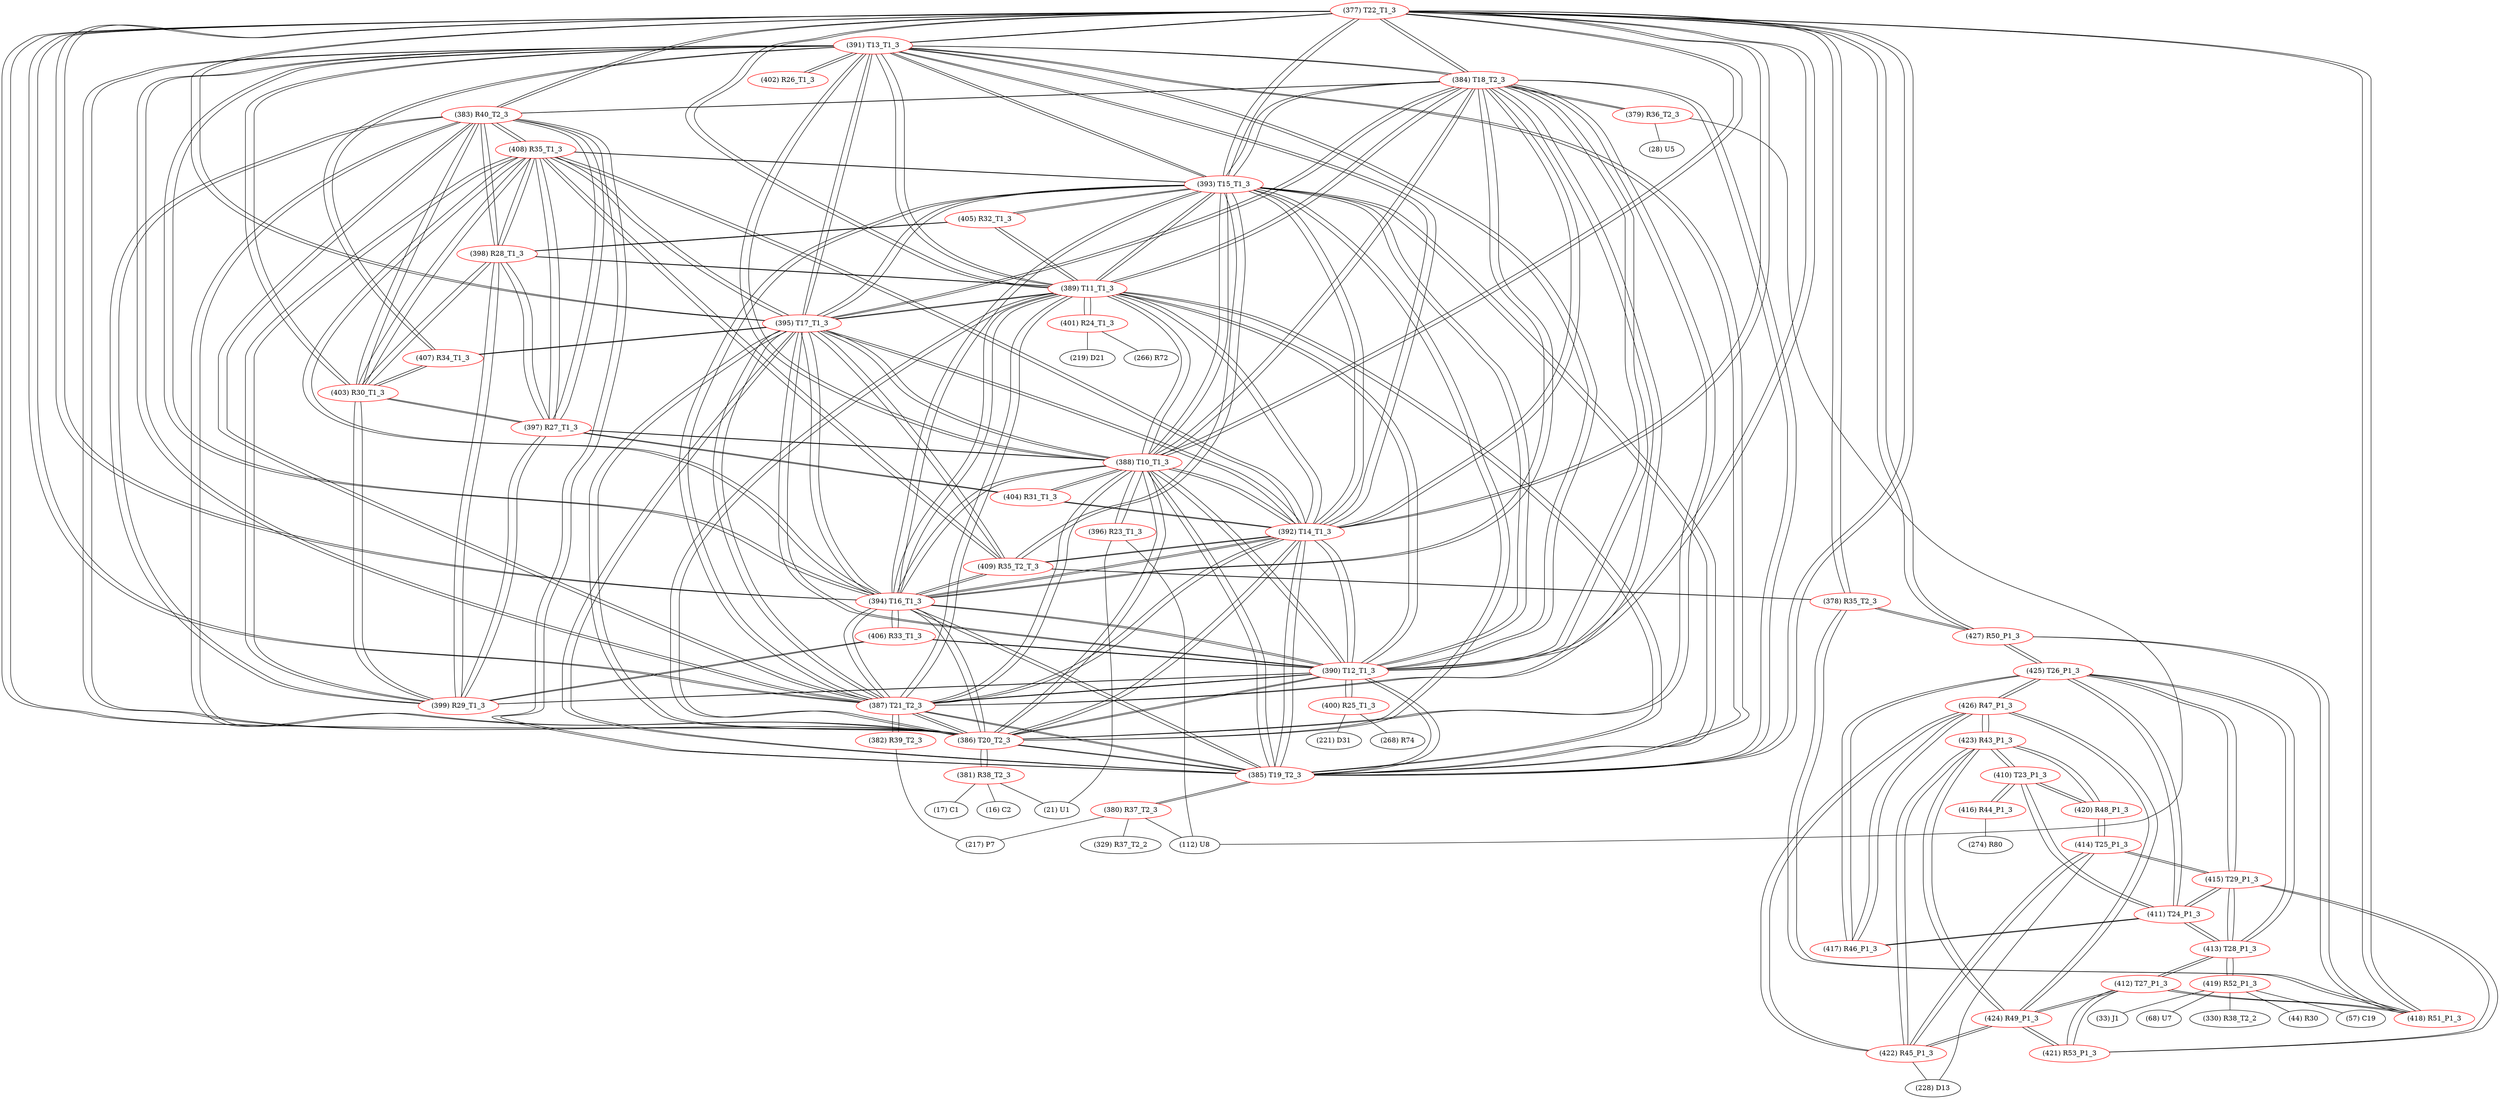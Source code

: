graph {
	377 [label="(377) T22_T1_3" color=red]
	391 [label="(391) T13_T1_3"]
	384 [label="(384) T18_T2_3"]
	385 [label="(385) T19_T2_3"]
	390 [label="(390) T12_T1_3"]
	393 [label="(393) T15_T1_3"]
	392 [label="(392) T14_T1_3"]
	386 [label="(386) T20_T2_3"]
	387 [label="(387) T21_T2_3"]
	389 [label="(389) T11_T1_3"]
	388 [label="(388) T10_T1_3"]
	394 [label="(394) T16_T1_3"]
	395 [label="(395) T17_T1_3"]
	383 [label="(383) R40_T2_3"]
	418 [label="(418) R51_P1_3"]
	427 [label="(427) R50_P1_3"]
	378 [label="(378) R35_T2_3"]
	378 [label="(378) R35_T2_3" color=red]
	409 [label="(409) R35_T2_T_3"]
	418 [label="(418) R51_P1_3"]
	427 [label="(427) R50_P1_3"]
	377 [label="(377) T22_T1_3"]
	379 [label="(379) R36_T2_3" color=red]
	28 [label="(28) U5"]
	112 [label="(112) U8"]
	384 [label="(384) T18_T2_3"]
	380 [label="(380) R37_T2_3" color=red]
	217 [label="(217) P7"]
	112 [label="(112) U8"]
	329 [label="(329) R37_T2_2"]
	385 [label="(385) T19_T2_3"]
	381 [label="(381) R38_T2_3" color=red]
	16 [label="(16) C2"]
	21 [label="(21) U1"]
	17 [label="(17) C1"]
	386 [label="(386) T20_T2_3"]
	382 [label="(382) R39_T2_3" color=red]
	217 [label="(217) P7"]
	387 [label="(387) T21_T2_3"]
	383 [label="(383) R40_T2_3" color=red]
	385 [label="(385) T19_T2_3"]
	386 [label="(386) T20_T2_3"]
	387 [label="(387) T21_T2_3"]
	377 [label="(377) T22_T1_3"]
	384 [label="(384) T18_T2_3"]
	399 [label="(399) R29_T1_3"]
	398 [label="(398) R28_T1_3"]
	403 [label="(403) R30_T1_3"]
	397 [label="(397) R27_T1_3"]
	408 [label="(408) R35_T1_3"]
	384 [label="(384) T18_T2_3" color=red]
	391 [label="(391) T13_T1_3"]
	385 [label="(385) T19_T2_3"]
	390 [label="(390) T12_T1_3"]
	393 [label="(393) T15_T1_3"]
	392 [label="(392) T14_T1_3"]
	386 [label="(386) T20_T2_3"]
	387 [label="(387) T21_T2_3"]
	389 [label="(389) T11_T1_3"]
	388 [label="(388) T10_T1_3"]
	377 [label="(377) T22_T1_3"]
	394 [label="(394) T16_T1_3"]
	395 [label="(395) T17_T1_3"]
	383 [label="(383) R40_T2_3"]
	379 [label="(379) R36_T2_3"]
	385 [label="(385) T19_T2_3" color=red]
	391 [label="(391) T13_T1_3"]
	384 [label="(384) T18_T2_3"]
	390 [label="(390) T12_T1_3"]
	393 [label="(393) T15_T1_3"]
	392 [label="(392) T14_T1_3"]
	386 [label="(386) T20_T2_3"]
	387 [label="(387) T21_T2_3"]
	389 [label="(389) T11_T1_3"]
	388 [label="(388) T10_T1_3"]
	377 [label="(377) T22_T1_3"]
	394 [label="(394) T16_T1_3"]
	395 [label="(395) T17_T1_3"]
	383 [label="(383) R40_T2_3"]
	380 [label="(380) R37_T2_3"]
	386 [label="(386) T20_T2_3" color=red]
	391 [label="(391) T13_T1_3"]
	384 [label="(384) T18_T2_3"]
	385 [label="(385) T19_T2_3"]
	390 [label="(390) T12_T1_3"]
	393 [label="(393) T15_T1_3"]
	392 [label="(392) T14_T1_3"]
	387 [label="(387) T21_T2_3"]
	389 [label="(389) T11_T1_3"]
	388 [label="(388) T10_T1_3"]
	377 [label="(377) T22_T1_3"]
	394 [label="(394) T16_T1_3"]
	395 [label="(395) T17_T1_3"]
	383 [label="(383) R40_T2_3"]
	381 [label="(381) R38_T2_3"]
	387 [label="(387) T21_T2_3" color=red]
	391 [label="(391) T13_T1_3"]
	384 [label="(384) T18_T2_3"]
	385 [label="(385) T19_T2_3"]
	390 [label="(390) T12_T1_3"]
	393 [label="(393) T15_T1_3"]
	392 [label="(392) T14_T1_3"]
	386 [label="(386) T20_T2_3"]
	389 [label="(389) T11_T1_3"]
	388 [label="(388) T10_T1_3"]
	377 [label="(377) T22_T1_3"]
	394 [label="(394) T16_T1_3"]
	395 [label="(395) T17_T1_3"]
	383 [label="(383) R40_T2_3"]
	382 [label="(382) R39_T2_3"]
	388 [label="(388) T10_T1_3" color=red]
	391 [label="(391) T13_T1_3"]
	384 [label="(384) T18_T2_3"]
	385 [label="(385) T19_T2_3"]
	390 [label="(390) T12_T1_3"]
	393 [label="(393) T15_T1_3"]
	392 [label="(392) T14_T1_3"]
	386 [label="(386) T20_T2_3"]
	387 [label="(387) T21_T2_3"]
	389 [label="(389) T11_T1_3"]
	377 [label="(377) T22_T1_3"]
	394 [label="(394) T16_T1_3"]
	395 [label="(395) T17_T1_3"]
	396 [label="(396) R23_T1_3"]
	397 [label="(397) R27_T1_3"]
	404 [label="(404) R31_T1_3"]
	389 [label="(389) T11_T1_3" color=red]
	391 [label="(391) T13_T1_3"]
	384 [label="(384) T18_T2_3"]
	385 [label="(385) T19_T2_3"]
	390 [label="(390) T12_T1_3"]
	393 [label="(393) T15_T1_3"]
	392 [label="(392) T14_T1_3"]
	386 [label="(386) T20_T2_3"]
	387 [label="(387) T21_T2_3"]
	388 [label="(388) T10_T1_3"]
	377 [label="(377) T22_T1_3"]
	394 [label="(394) T16_T1_3"]
	395 [label="(395) T17_T1_3"]
	401 [label="(401) R24_T1_3"]
	405 [label="(405) R32_T1_3"]
	398 [label="(398) R28_T1_3"]
	390 [label="(390) T12_T1_3" color=red]
	391 [label="(391) T13_T1_3"]
	384 [label="(384) T18_T2_3"]
	385 [label="(385) T19_T2_3"]
	393 [label="(393) T15_T1_3"]
	392 [label="(392) T14_T1_3"]
	386 [label="(386) T20_T2_3"]
	387 [label="(387) T21_T2_3"]
	389 [label="(389) T11_T1_3"]
	388 [label="(388) T10_T1_3"]
	377 [label="(377) T22_T1_3"]
	394 [label="(394) T16_T1_3"]
	395 [label="(395) T17_T1_3"]
	406 [label="(406) R33_T1_3"]
	399 [label="(399) R29_T1_3"]
	400 [label="(400) R25_T1_3"]
	391 [label="(391) T13_T1_3" color=red]
	384 [label="(384) T18_T2_3"]
	385 [label="(385) T19_T2_3"]
	390 [label="(390) T12_T1_3"]
	393 [label="(393) T15_T1_3"]
	392 [label="(392) T14_T1_3"]
	386 [label="(386) T20_T2_3"]
	387 [label="(387) T21_T2_3"]
	389 [label="(389) T11_T1_3"]
	388 [label="(388) T10_T1_3"]
	377 [label="(377) T22_T1_3"]
	394 [label="(394) T16_T1_3"]
	395 [label="(395) T17_T1_3"]
	403 [label="(403) R30_T1_3"]
	407 [label="(407) R34_T1_3"]
	402 [label="(402) R26_T1_3"]
	392 [label="(392) T14_T1_3" color=red]
	391 [label="(391) T13_T1_3"]
	384 [label="(384) T18_T2_3"]
	385 [label="(385) T19_T2_3"]
	390 [label="(390) T12_T1_3"]
	393 [label="(393) T15_T1_3"]
	386 [label="(386) T20_T2_3"]
	387 [label="(387) T21_T2_3"]
	389 [label="(389) T11_T1_3"]
	388 [label="(388) T10_T1_3"]
	377 [label="(377) T22_T1_3"]
	394 [label="(394) T16_T1_3"]
	395 [label="(395) T17_T1_3"]
	409 [label="(409) R35_T2_T_3"]
	408 [label="(408) R35_T1_3"]
	404 [label="(404) R31_T1_3"]
	393 [label="(393) T15_T1_3" color=red]
	391 [label="(391) T13_T1_3"]
	384 [label="(384) T18_T2_3"]
	385 [label="(385) T19_T2_3"]
	390 [label="(390) T12_T1_3"]
	392 [label="(392) T14_T1_3"]
	386 [label="(386) T20_T2_3"]
	387 [label="(387) T21_T2_3"]
	389 [label="(389) T11_T1_3"]
	388 [label="(388) T10_T1_3"]
	377 [label="(377) T22_T1_3"]
	394 [label="(394) T16_T1_3"]
	395 [label="(395) T17_T1_3"]
	409 [label="(409) R35_T2_T_3"]
	408 [label="(408) R35_T1_3"]
	405 [label="(405) R32_T1_3"]
	394 [label="(394) T16_T1_3" color=red]
	391 [label="(391) T13_T1_3"]
	384 [label="(384) T18_T2_3"]
	385 [label="(385) T19_T2_3"]
	390 [label="(390) T12_T1_3"]
	393 [label="(393) T15_T1_3"]
	392 [label="(392) T14_T1_3"]
	386 [label="(386) T20_T2_3"]
	387 [label="(387) T21_T2_3"]
	389 [label="(389) T11_T1_3"]
	388 [label="(388) T10_T1_3"]
	377 [label="(377) T22_T1_3"]
	395 [label="(395) T17_T1_3"]
	409 [label="(409) R35_T2_T_3"]
	408 [label="(408) R35_T1_3"]
	406 [label="(406) R33_T1_3"]
	395 [label="(395) T17_T1_3" color=red]
	391 [label="(391) T13_T1_3"]
	384 [label="(384) T18_T2_3"]
	385 [label="(385) T19_T2_3"]
	390 [label="(390) T12_T1_3"]
	393 [label="(393) T15_T1_3"]
	392 [label="(392) T14_T1_3"]
	386 [label="(386) T20_T2_3"]
	387 [label="(387) T21_T2_3"]
	389 [label="(389) T11_T1_3"]
	388 [label="(388) T10_T1_3"]
	377 [label="(377) T22_T1_3"]
	394 [label="(394) T16_T1_3"]
	409 [label="(409) R35_T2_T_3"]
	408 [label="(408) R35_T1_3"]
	407 [label="(407) R34_T1_3"]
	396 [label="(396) R23_T1_3" color=red]
	112 [label="(112) U8"]
	21 [label="(21) U1"]
	388 [label="(388) T10_T1_3"]
	397 [label="(397) R27_T1_3" color=red]
	383 [label="(383) R40_T2_3"]
	399 [label="(399) R29_T1_3"]
	398 [label="(398) R28_T1_3"]
	403 [label="(403) R30_T1_3"]
	408 [label="(408) R35_T1_3"]
	388 [label="(388) T10_T1_3"]
	404 [label="(404) R31_T1_3"]
	398 [label="(398) R28_T1_3" color=red]
	383 [label="(383) R40_T2_3"]
	399 [label="(399) R29_T1_3"]
	403 [label="(403) R30_T1_3"]
	397 [label="(397) R27_T1_3"]
	408 [label="(408) R35_T1_3"]
	405 [label="(405) R32_T1_3"]
	389 [label="(389) T11_T1_3"]
	399 [label="(399) R29_T1_3" color=red]
	383 [label="(383) R40_T2_3"]
	398 [label="(398) R28_T1_3"]
	403 [label="(403) R30_T1_3"]
	397 [label="(397) R27_T1_3"]
	408 [label="(408) R35_T1_3"]
	406 [label="(406) R33_T1_3"]
	390 [label="(390) T12_T1_3"]
	400 [label="(400) R25_T1_3" color=red]
	221 [label="(221) D31"]
	268 [label="(268) R74"]
	390 [label="(390) T12_T1_3"]
	401 [label="(401) R24_T1_3" color=red]
	266 [label="(266) R72"]
	219 [label="(219) D21"]
	389 [label="(389) T11_T1_3"]
	402 [label="(402) R26_T1_3" color=red]
	391 [label="(391) T13_T1_3"]
	403 [label="(403) R30_T1_3" color=red]
	383 [label="(383) R40_T2_3"]
	399 [label="(399) R29_T1_3"]
	398 [label="(398) R28_T1_3"]
	397 [label="(397) R27_T1_3"]
	408 [label="(408) R35_T1_3"]
	407 [label="(407) R34_T1_3"]
	391 [label="(391) T13_T1_3"]
	404 [label="(404) R31_T1_3" color=red]
	397 [label="(397) R27_T1_3"]
	388 [label="(388) T10_T1_3"]
	392 [label="(392) T14_T1_3"]
	405 [label="(405) R32_T1_3" color=red]
	393 [label="(393) T15_T1_3"]
	389 [label="(389) T11_T1_3"]
	398 [label="(398) R28_T1_3"]
	406 [label="(406) R33_T1_3" color=red]
	394 [label="(394) T16_T1_3"]
	390 [label="(390) T12_T1_3"]
	399 [label="(399) R29_T1_3"]
	407 [label="(407) R34_T1_3" color=red]
	395 [label="(395) T17_T1_3"]
	403 [label="(403) R30_T1_3"]
	391 [label="(391) T13_T1_3"]
	408 [label="(408) R35_T1_3" color=red]
	393 [label="(393) T15_T1_3"]
	394 [label="(394) T16_T1_3"]
	392 [label="(392) T14_T1_3"]
	395 [label="(395) T17_T1_3"]
	409 [label="(409) R35_T2_T_3"]
	383 [label="(383) R40_T2_3"]
	399 [label="(399) R29_T1_3"]
	398 [label="(398) R28_T1_3"]
	403 [label="(403) R30_T1_3"]
	397 [label="(397) R27_T1_3"]
	409 [label="(409) R35_T2_T_3" color=red]
	393 [label="(393) T15_T1_3"]
	394 [label="(394) T16_T1_3"]
	392 [label="(392) T14_T1_3"]
	395 [label="(395) T17_T1_3"]
	408 [label="(408) R35_T1_3"]
	378 [label="(378) R35_T2_3"]
	410 [label="(410) T23_P1_3" color=red]
	420 [label="(420) R48_P1_3"]
	423 [label="(423) R43_P1_3"]
	411 [label="(411) T24_P1_3"]
	416 [label="(416) R44_P1_3"]
	411 [label="(411) T24_P1_3" color=red]
	425 [label="(425) T26_P1_3"]
	415 [label="(415) T29_P1_3"]
	413 [label="(413) T28_P1_3"]
	417 [label="(417) R46_P1_3"]
	410 [label="(410) T23_P1_3"]
	412 [label="(412) T27_P1_3" color=red]
	418 [label="(418) R51_P1_3"]
	413 [label="(413) T28_P1_3"]
	421 [label="(421) R53_P1_3"]
	424 [label="(424) R49_P1_3"]
	413 [label="(413) T28_P1_3" color=red]
	425 [label="(425) T26_P1_3"]
	411 [label="(411) T24_P1_3"]
	415 [label="(415) T29_P1_3"]
	419 [label="(419) R52_P1_3"]
	412 [label="(412) T27_P1_3"]
	414 [label="(414) T25_P1_3" color=red]
	415 [label="(415) T29_P1_3"]
	420 [label="(420) R48_P1_3"]
	422 [label="(422) R45_P1_3"]
	228 [label="(228) D13"]
	415 [label="(415) T29_P1_3" color=red]
	425 [label="(425) T26_P1_3"]
	411 [label="(411) T24_P1_3"]
	413 [label="(413) T28_P1_3"]
	414 [label="(414) T25_P1_3"]
	421 [label="(421) R53_P1_3"]
	416 [label="(416) R44_P1_3" color=red]
	274 [label="(274) R80"]
	410 [label="(410) T23_P1_3"]
	417 [label="(417) R46_P1_3" color=red]
	425 [label="(425) T26_P1_3"]
	426 [label="(426) R47_P1_3"]
	411 [label="(411) T24_P1_3"]
	418 [label="(418) R51_P1_3" color=red]
	412 [label="(412) T27_P1_3"]
	427 [label="(427) R50_P1_3"]
	377 [label="(377) T22_T1_3"]
	378 [label="(378) R35_T2_3"]
	419 [label="(419) R52_P1_3" color=red]
	44 [label="(44) R30"]
	57 [label="(57) C19"]
	33 [label="(33) J1"]
	68 [label="(68) U7"]
	330 [label="(330) R38_T2_2"]
	413 [label="(413) T28_P1_3"]
	420 [label="(420) R48_P1_3" color=red]
	414 [label="(414) T25_P1_3"]
	410 [label="(410) T23_P1_3"]
	423 [label="(423) R43_P1_3"]
	421 [label="(421) R53_P1_3" color=red]
	415 [label="(415) T29_P1_3"]
	412 [label="(412) T27_P1_3"]
	424 [label="(424) R49_P1_3"]
	422 [label="(422) R45_P1_3" color=red]
	426 [label="(426) R47_P1_3"]
	423 [label="(423) R43_P1_3"]
	424 [label="(424) R49_P1_3"]
	414 [label="(414) T25_P1_3"]
	228 [label="(228) D13"]
	423 [label="(423) R43_P1_3" color=red]
	420 [label="(420) R48_P1_3"]
	410 [label="(410) T23_P1_3"]
	426 [label="(426) R47_P1_3"]
	422 [label="(422) R45_P1_3"]
	424 [label="(424) R49_P1_3"]
	424 [label="(424) R49_P1_3" color=red]
	426 [label="(426) R47_P1_3"]
	422 [label="(422) R45_P1_3"]
	423 [label="(423) R43_P1_3"]
	412 [label="(412) T27_P1_3"]
	421 [label="(421) R53_P1_3"]
	425 [label="(425) T26_P1_3" color=red]
	427 [label="(427) R50_P1_3"]
	411 [label="(411) T24_P1_3"]
	415 [label="(415) T29_P1_3"]
	413 [label="(413) T28_P1_3"]
	417 [label="(417) R46_P1_3"]
	426 [label="(426) R47_P1_3"]
	426 [label="(426) R47_P1_3" color=red]
	422 [label="(422) R45_P1_3"]
	423 [label="(423) R43_P1_3"]
	424 [label="(424) R49_P1_3"]
	425 [label="(425) T26_P1_3"]
	417 [label="(417) R46_P1_3"]
	427 [label="(427) R50_P1_3" color=red]
	425 [label="(425) T26_P1_3"]
	418 [label="(418) R51_P1_3"]
	377 [label="(377) T22_T1_3"]
	378 [label="(378) R35_T2_3"]
	377 -- 391
	377 -- 384
	377 -- 385
	377 -- 390
	377 -- 393
	377 -- 392
	377 -- 386
	377 -- 387
	377 -- 389
	377 -- 388
	377 -- 394
	377 -- 395
	377 -- 383
	377 -- 418
	377 -- 427
	377 -- 378
	378 -- 409
	378 -- 418
	378 -- 427
	378 -- 377
	379 -- 28
	379 -- 112
	379 -- 384
	380 -- 217
	380 -- 112
	380 -- 329
	380 -- 385
	381 -- 16
	381 -- 21
	381 -- 17
	381 -- 386
	382 -- 217
	382 -- 387
	383 -- 385
	383 -- 386
	383 -- 387
	383 -- 377
	383 -- 384
	383 -- 399
	383 -- 398
	383 -- 403
	383 -- 397
	383 -- 408
	384 -- 391
	384 -- 385
	384 -- 390
	384 -- 393
	384 -- 392
	384 -- 386
	384 -- 387
	384 -- 389
	384 -- 388
	384 -- 377
	384 -- 394
	384 -- 395
	384 -- 383
	384 -- 379
	385 -- 391
	385 -- 384
	385 -- 390
	385 -- 393
	385 -- 392
	385 -- 386
	385 -- 387
	385 -- 389
	385 -- 388
	385 -- 377
	385 -- 394
	385 -- 395
	385 -- 383
	385 -- 380
	386 -- 391
	386 -- 384
	386 -- 385
	386 -- 390
	386 -- 393
	386 -- 392
	386 -- 387
	386 -- 389
	386 -- 388
	386 -- 377
	386 -- 394
	386 -- 395
	386 -- 383
	386 -- 381
	387 -- 391
	387 -- 384
	387 -- 385
	387 -- 390
	387 -- 393
	387 -- 392
	387 -- 386
	387 -- 389
	387 -- 388
	387 -- 377
	387 -- 394
	387 -- 395
	387 -- 383
	387 -- 382
	388 -- 391
	388 -- 384
	388 -- 385
	388 -- 390
	388 -- 393
	388 -- 392
	388 -- 386
	388 -- 387
	388 -- 389
	388 -- 377
	388 -- 394
	388 -- 395
	388 -- 396
	388 -- 397
	388 -- 404
	389 -- 391
	389 -- 384
	389 -- 385
	389 -- 390
	389 -- 393
	389 -- 392
	389 -- 386
	389 -- 387
	389 -- 388
	389 -- 377
	389 -- 394
	389 -- 395
	389 -- 401
	389 -- 405
	389 -- 398
	390 -- 391
	390 -- 384
	390 -- 385
	390 -- 393
	390 -- 392
	390 -- 386
	390 -- 387
	390 -- 389
	390 -- 388
	390 -- 377
	390 -- 394
	390 -- 395
	390 -- 406
	390 -- 399
	390 -- 400
	391 -- 384
	391 -- 385
	391 -- 390
	391 -- 393
	391 -- 392
	391 -- 386
	391 -- 387
	391 -- 389
	391 -- 388
	391 -- 377
	391 -- 394
	391 -- 395
	391 -- 403
	391 -- 407
	391 -- 402
	392 -- 391
	392 -- 384
	392 -- 385
	392 -- 390
	392 -- 393
	392 -- 386
	392 -- 387
	392 -- 389
	392 -- 388
	392 -- 377
	392 -- 394
	392 -- 395
	392 -- 409
	392 -- 408
	392 -- 404
	393 -- 391
	393 -- 384
	393 -- 385
	393 -- 390
	393 -- 392
	393 -- 386
	393 -- 387
	393 -- 389
	393 -- 388
	393 -- 377
	393 -- 394
	393 -- 395
	393 -- 409
	393 -- 408
	393 -- 405
	394 -- 391
	394 -- 384
	394 -- 385
	394 -- 390
	394 -- 393
	394 -- 392
	394 -- 386
	394 -- 387
	394 -- 389
	394 -- 388
	394 -- 377
	394 -- 395
	394 -- 409
	394 -- 408
	394 -- 406
	395 -- 391
	395 -- 384
	395 -- 385
	395 -- 390
	395 -- 393
	395 -- 392
	395 -- 386
	395 -- 387
	395 -- 389
	395 -- 388
	395 -- 377
	395 -- 394
	395 -- 409
	395 -- 408
	395 -- 407
	396 -- 112
	396 -- 21
	396 -- 388
	397 -- 383
	397 -- 399
	397 -- 398
	397 -- 403
	397 -- 408
	397 -- 388
	397 -- 404
	398 -- 383
	398 -- 399
	398 -- 403
	398 -- 397
	398 -- 408
	398 -- 405
	398 -- 389
	399 -- 383
	399 -- 398
	399 -- 403
	399 -- 397
	399 -- 408
	399 -- 406
	399 -- 390
	400 -- 221
	400 -- 268
	400 -- 390
	401 -- 266
	401 -- 219
	401 -- 389
	402 -- 391
	403 -- 383
	403 -- 399
	403 -- 398
	403 -- 397
	403 -- 408
	403 -- 407
	403 -- 391
	404 -- 397
	404 -- 388
	404 -- 392
	405 -- 393
	405 -- 389
	405 -- 398
	406 -- 394
	406 -- 390
	406 -- 399
	407 -- 395
	407 -- 403
	407 -- 391
	408 -- 393
	408 -- 394
	408 -- 392
	408 -- 395
	408 -- 409
	408 -- 383
	408 -- 399
	408 -- 398
	408 -- 403
	408 -- 397
	409 -- 393
	409 -- 394
	409 -- 392
	409 -- 395
	409 -- 408
	409 -- 378
	410 -- 420
	410 -- 423
	410 -- 411
	410 -- 416
	411 -- 425
	411 -- 415
	411 -- 413
	411 -- 417
	411 -- 410
	412 -- 418
	412 -- 413
	412 -- 421
	412 -- 424
	413 -- 425
	413 -- 411
	413 -- 415
	413 -- 419
	413 -- 412
	414 -- 415
	414 -- 420
	414 -- 422
	414 -- 228
	415 -- 425
	415 -- 411
	415 -- 413
	415 -- 414
	415 -- 421
	416 -- 274
	416 -- 410
	417 -- 425
	417 -- 426
	417 -- 411
	418 -- 412
	418 -- 427
	418 -- 377
	418 -- 378
	419 -- 44
	419 -- 57
	419 -- 33
	419 -- 68
	419 -- 330
	419 -- 413
	420 -- 414
	420 -- 410
	420 -- 423
	421 -- 415
	421 -- 412
	421 -- 424
	422 -- 426
	422 -- 423
	422 -- 424
	422 -- 414
	422 -- 228
	423 -- 420
	423 -- 410
	423 -- 426
	423 -- 422
	423 -- 424
	424 -- 426
	424 -- 422
	424 -- 423
	424 -- 412
	424 -- 421
	425 -- 427
	425 -- 411
	425 -- 415
	425 -- 413
	425 -- 417
	425 -- 426
	426 -- 422
	426 -- 423
	426 -- 424
	426 -- 425
	426 -- 417
	427 -- 425
	427 -- 418
	427 -- 377
	427 -- 378
}